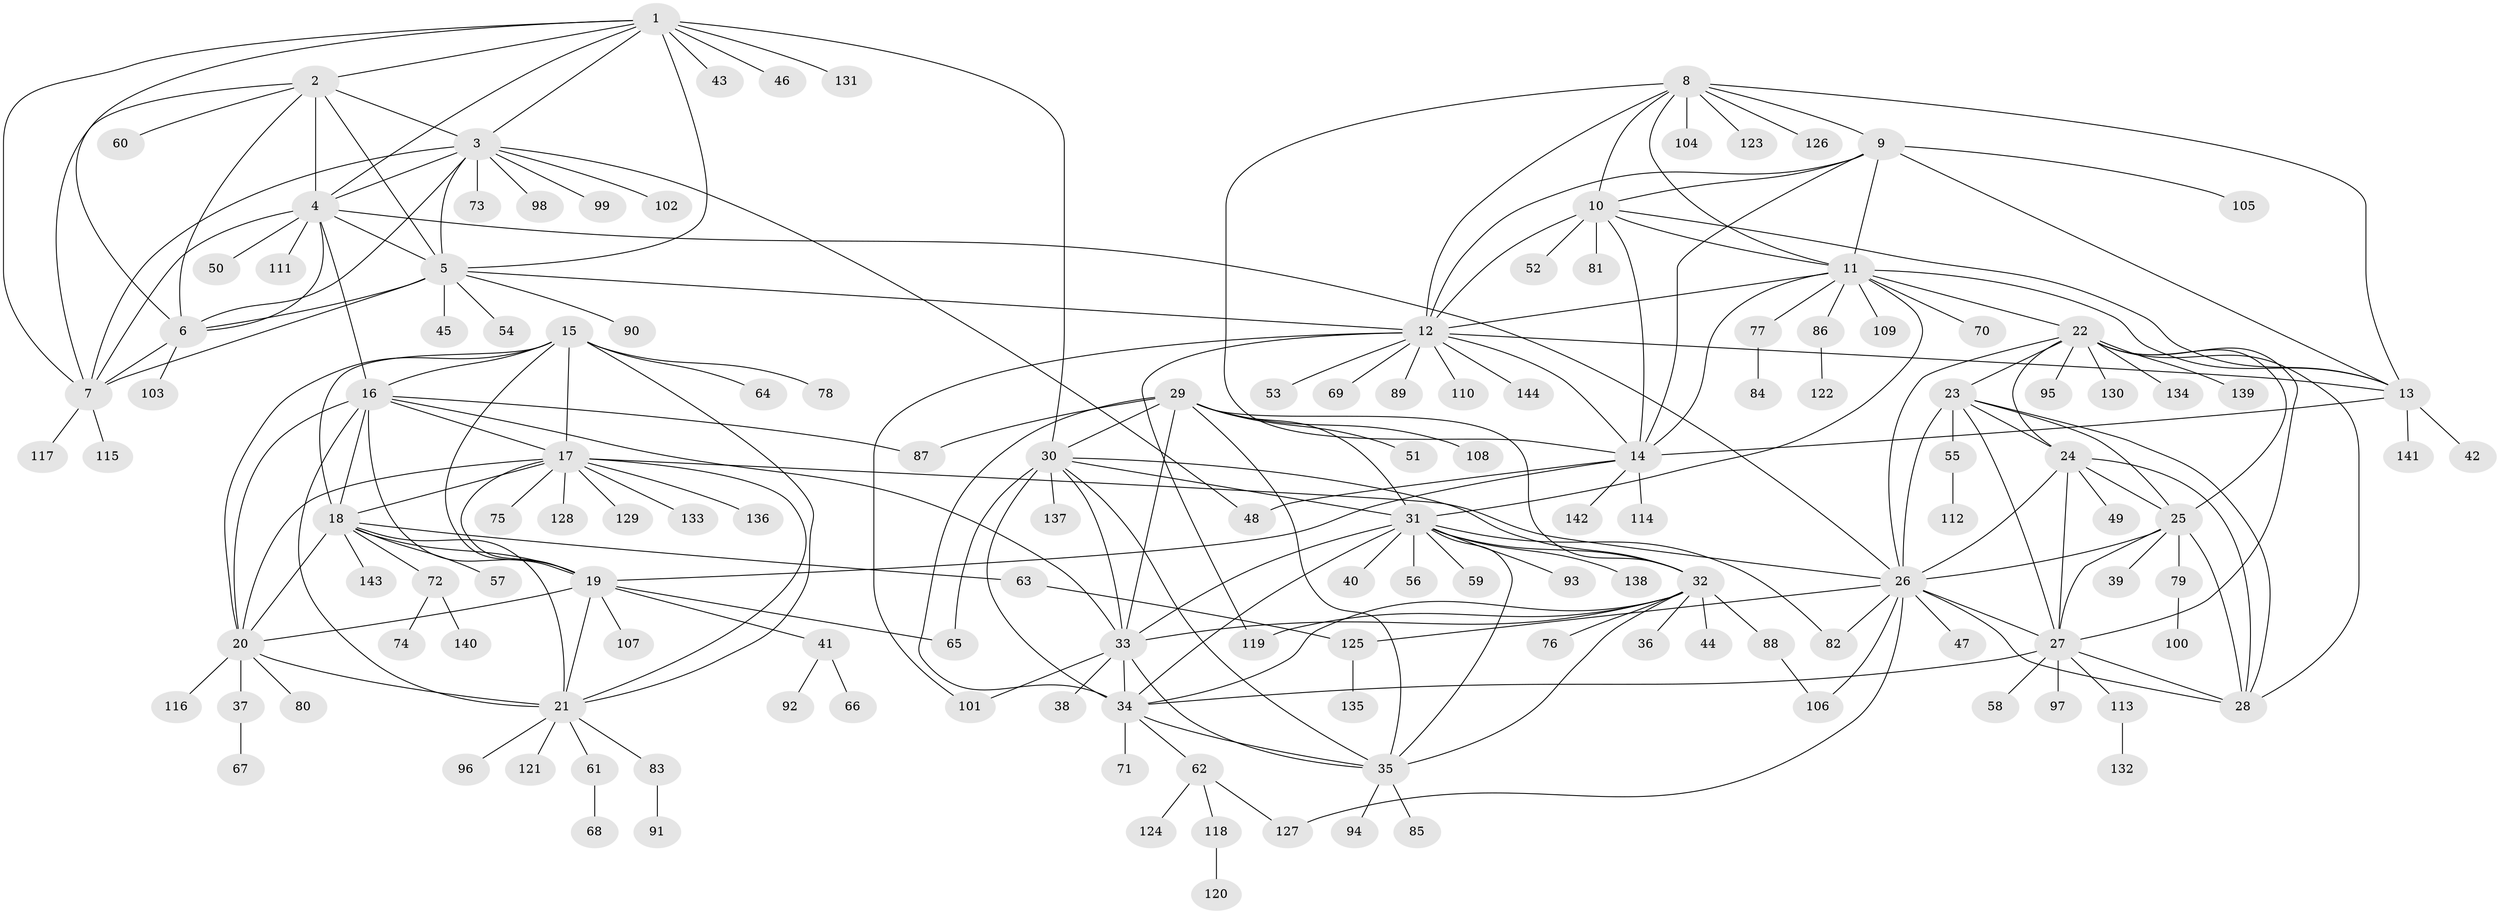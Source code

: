 // Generated by graph-tools (version 1.1) at 2025/54/03/09/25 04:54:11]
// undirected, 144 vertices, 233 edges
graph export_dot {
graph [start="1"]
  node [color=gray90,style=filled];
  1;
  2;
  3;
  4;
  5;
  6;
  7;
  8;
  9;
  10;
  11;
  12;
  13;
  14;
  15;
  16;
  17;
  18;
  19;
  20;
  21;
  22;
  23;
  24;
  25;
  26;
  27;
  28;
  29;
  30;
  31;
  32;
  33;
  34;
  35;
  36;
  37;
  38;
  39;
  40;
  41;
  42;
  43;
  44;
  45;
  46;
  47;
  48;
  49;
  50;
  51;
  52;
  53;
  54;
  55;
  56;
  57;
  58;
  59;
  60;
  61;
  62;
  63;
  64;
  65;
  66;
  67;
  68;
  69;
  70;
  71;
  72;
  73;
  74;
  75;
  76;
  77;
  78;
  79;
  80;
  81;
  82;
  83;
  84;
  85;
  86;
  87;
  88;
  89;
  90;
  91;
  92;
  93;
  94;
  95;
  96;
  97;
  98;
  99;
  100;
  101;
  102;
  103;
  104;
  105;
  106;
  107;
  108;
  109;
  110;
  111;
  112;
  113;
  114;
  115;
  116;
  117;
  118;
  119;
  120;
  121;
  122;
  123;
  124;
  125;
  126;
  127;
  128;
  129;
  130;
  131;
  132;
  133;
  134;
  135;
  136;
  137;
  138;
  139;
  140;
  141;
  142;
  143;
  144;
  1 -- 2;
  1 -- 3;
  1 -- 4;
  1 -- 5;
  1 -- 6;
  1 -- 7;
  1 -- 30;
  1 -- 43;
  1 -- 46;
  1 -- 131;
  2 -- 3;
  2 -- 4;
  2 -- 5;
  2 -- 6;
  2 -- 7;
  2 -- 60;
  3 -- 4;
  3 -- 5;
  3 -- 6;
  3 -- 7;
  3 -- 48;
  3 -- 73;
  3 -- 98;
  3 -- 99;
  3 -- 102;
  4 -- 5;
  4 -- 6;
  4 -- 7;
  4 -- 16;
  4 -- 26;
  4 -- 50;
  4 -- 111;
  5 -- 6;
  5 -- 7;
  5 -- 12;
  5 -- 45;
  5 -- 54;
  5 -- 90;
  6 -- 7;
  6 -- 103;
  7 -- 115;
  7 -- 117;
  8 -- 9;
  8 -- 10;
  8 -- 11;
  8 -- 12;
  8 -- 13;
  8 -- 14;
  8 -- 104;
  8 -- 123;
  8 -- 126;
  9 -- 10;
  9 -- 11;
  9 -- 12;
  9 -- 13;
  9 -- 14;
  9 -- 105;
  10 -- 11;
  10 -- 12;
  10 -- 13;
  10 -- 14;
  10 -- 52;
  10 -- 81;
  11 -- 12;
  11 -- 13;
  11 -- 14;
  11 -- 22;
  11 -- 31;
  11 -- 70;
  11 -- 77;
  11 -- 86;
  11 -- 109;
  12 -- 13;
  12 -- 14;
  12 -- 53;
  12 -- 69;
  12 -- 89;
  12 -- 101;
  12 -- 110;
  12 -- 119;
  12 -- 144;
  13 -- 14;
  13 -- 42;
  13 -- 141;
  14 -- 19;
  14 -- 48;
  14 -- 114;
  14 -- 142;
  15 -- 16;
  15 -- 17;
  15 -- 18;
  15 -- 19;
  15 -- 20;
  15 -- 21;
  15 -- 64;
  15 -- 78;
  16 -- 17;
  16 -- 18;
  16 -- 19;
  16 -- 20;
  16 -- 21;
  16 -- 33;
  16 -- 87;
  17 -- 18;
  17 -- 19;
  17 -- 20;
  17 -- 21;
  17 -- 26;
  17 -- 75;
  17 -- 128;
  17 -- 129;
  17 -- 133;
  17 -- 136;
  18 -- 19;
  18 -- 20;
  18 -- 21;
  18 -- 57;
  18 -- 63;
  18 -- 72;
  18 -- 143;
  19 -- 20;
  19 -- 21;
  19 -- 41;
  19 -- 65;
  19 -- 107;
  20 -- 21;
  20 -- 37;
  20 -- 80;
  20 -- 116;
  21 -- 61;
  21 -- 83;
  21 -- 96;
  21 -- 121;
  22 -- 23;
  22 -- 24;
  22 -- 25;
  22 -- 26;
  22 -- 27;
  22 -- 28;
  22 -- 95;
  22 -- 130;
  22 -- 134;
  22 -- 139;
  23 -- 24;
  23 -- 25;
  23 -- 26;
  23 -- 27;
  23 -- 28;
  23 -- 55;
  24 -- 25;
  24 -- 26;
  24 -- 27;
  24 -- 28;
  24 -- 49;
  25 -- 26;
  25 -- 27;
  25 -- 28;
  25 -- 39;
  25 -- 79;
  26 -- 27;
  26 -- 28;
  26 -- 47;
  26 -- 82;
  26 -- 106;
  26 -- 125;
  26 -- 127;
  27 -- 28;
  27 -- 34;
  27 -- 58;
  27 -- 97;
  27 -- 113;
  29 -- 30;
  29 -- 31;
  29 -- 32;
  29 -- 33;
  29 -- 34;
  29 -- 35;
  29 -- 51;
  29 -- 87;
  29 -- 108;
  30 -- 31;
  30 -- 32;
  30 -- 33;
  30 -- 34;
  30 -- 35;
  30 -- 65;
  30 -- 137;
  31 -- 32;
  31 -- 33;
  31 -- 34;
  31 -- 35;
  31 -- 40;
  31 -- 56;
  31 -- 59;
  31 -- 82;
  31 -- 93;
  31 -- 138;
  32 -- 33;
  32 -- 34;
  32 -- 35;
  32 -- 36;
  32 -- 44;
  32 -- 76;
  32 -- 88;
  32 -- 119;
  33 -- 34;
  33 -- 35;
  33 -- 38;
  33 -- 101;
  34 -- 35;
  34 -- 62;
  34 -- 71;
  35 -- 85;
  35 -- 94;
  37 -- 67;
  41 -- 66;
  41 -- 92;
  55 -- 112;
  61 -- 68;
  62 -- 118;
  62 -- 124;
  62 -- 127;
  63 -- 125;
  72 -- 74;
  72 -- 140;
  77 -- 84;
  79 -- 100;
  83 -- 91;
  86 -- 122;
  88 -- 106;
  113 -- 132;
  118 -- 120;
  125 -- 135;
}
